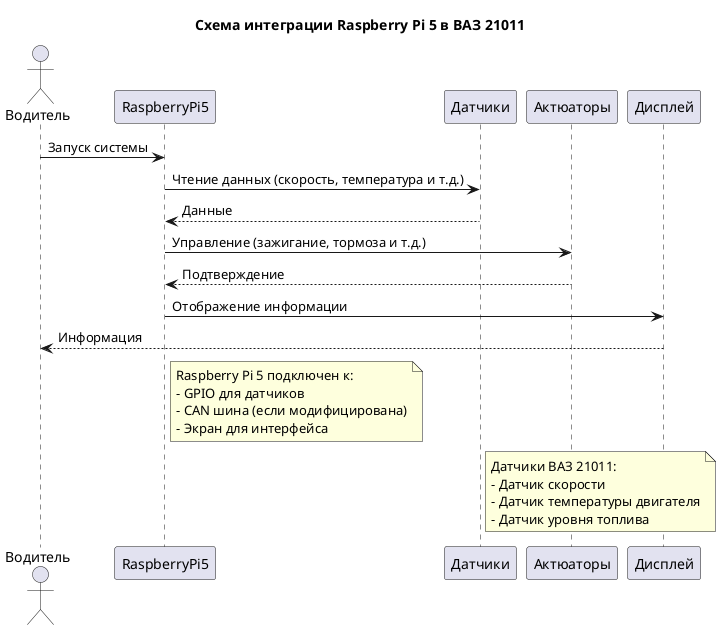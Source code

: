 @startuml
title Схема интеграции Raspberry Pi 5 в ВАЗ 21011

actor Водитель
participant RaspberryPi5 as RPI
participant Датчики as Sensors
participant Актюаторы as Actuators
participant Дисплей as Display

Водитель -> RPI: Запуск системы
RPI -> Sensors: Чтение данных (скорость, температура и т.д.)
Sensors --> RPI: Данные
RPI -> Actuators: Управление (зажигание, тормоза и т.д.)
Actuators --> RPI: Подтверждение
RPI -> Display: Отображение информации
Display --> Водитель: Информация

note right of RPI
  Raspberry Pi 5 подключен к:
  - GPIO для датчиков
  - CAN шина (если модифицирована)
  - Экран для интерфейса
end note

note right of Sensors
  Датчики ВАЗ 21011:
  - Датчик скорости
  - Датчик температуры двигателя
  - Датчик уровня топлива
end note

@enduml